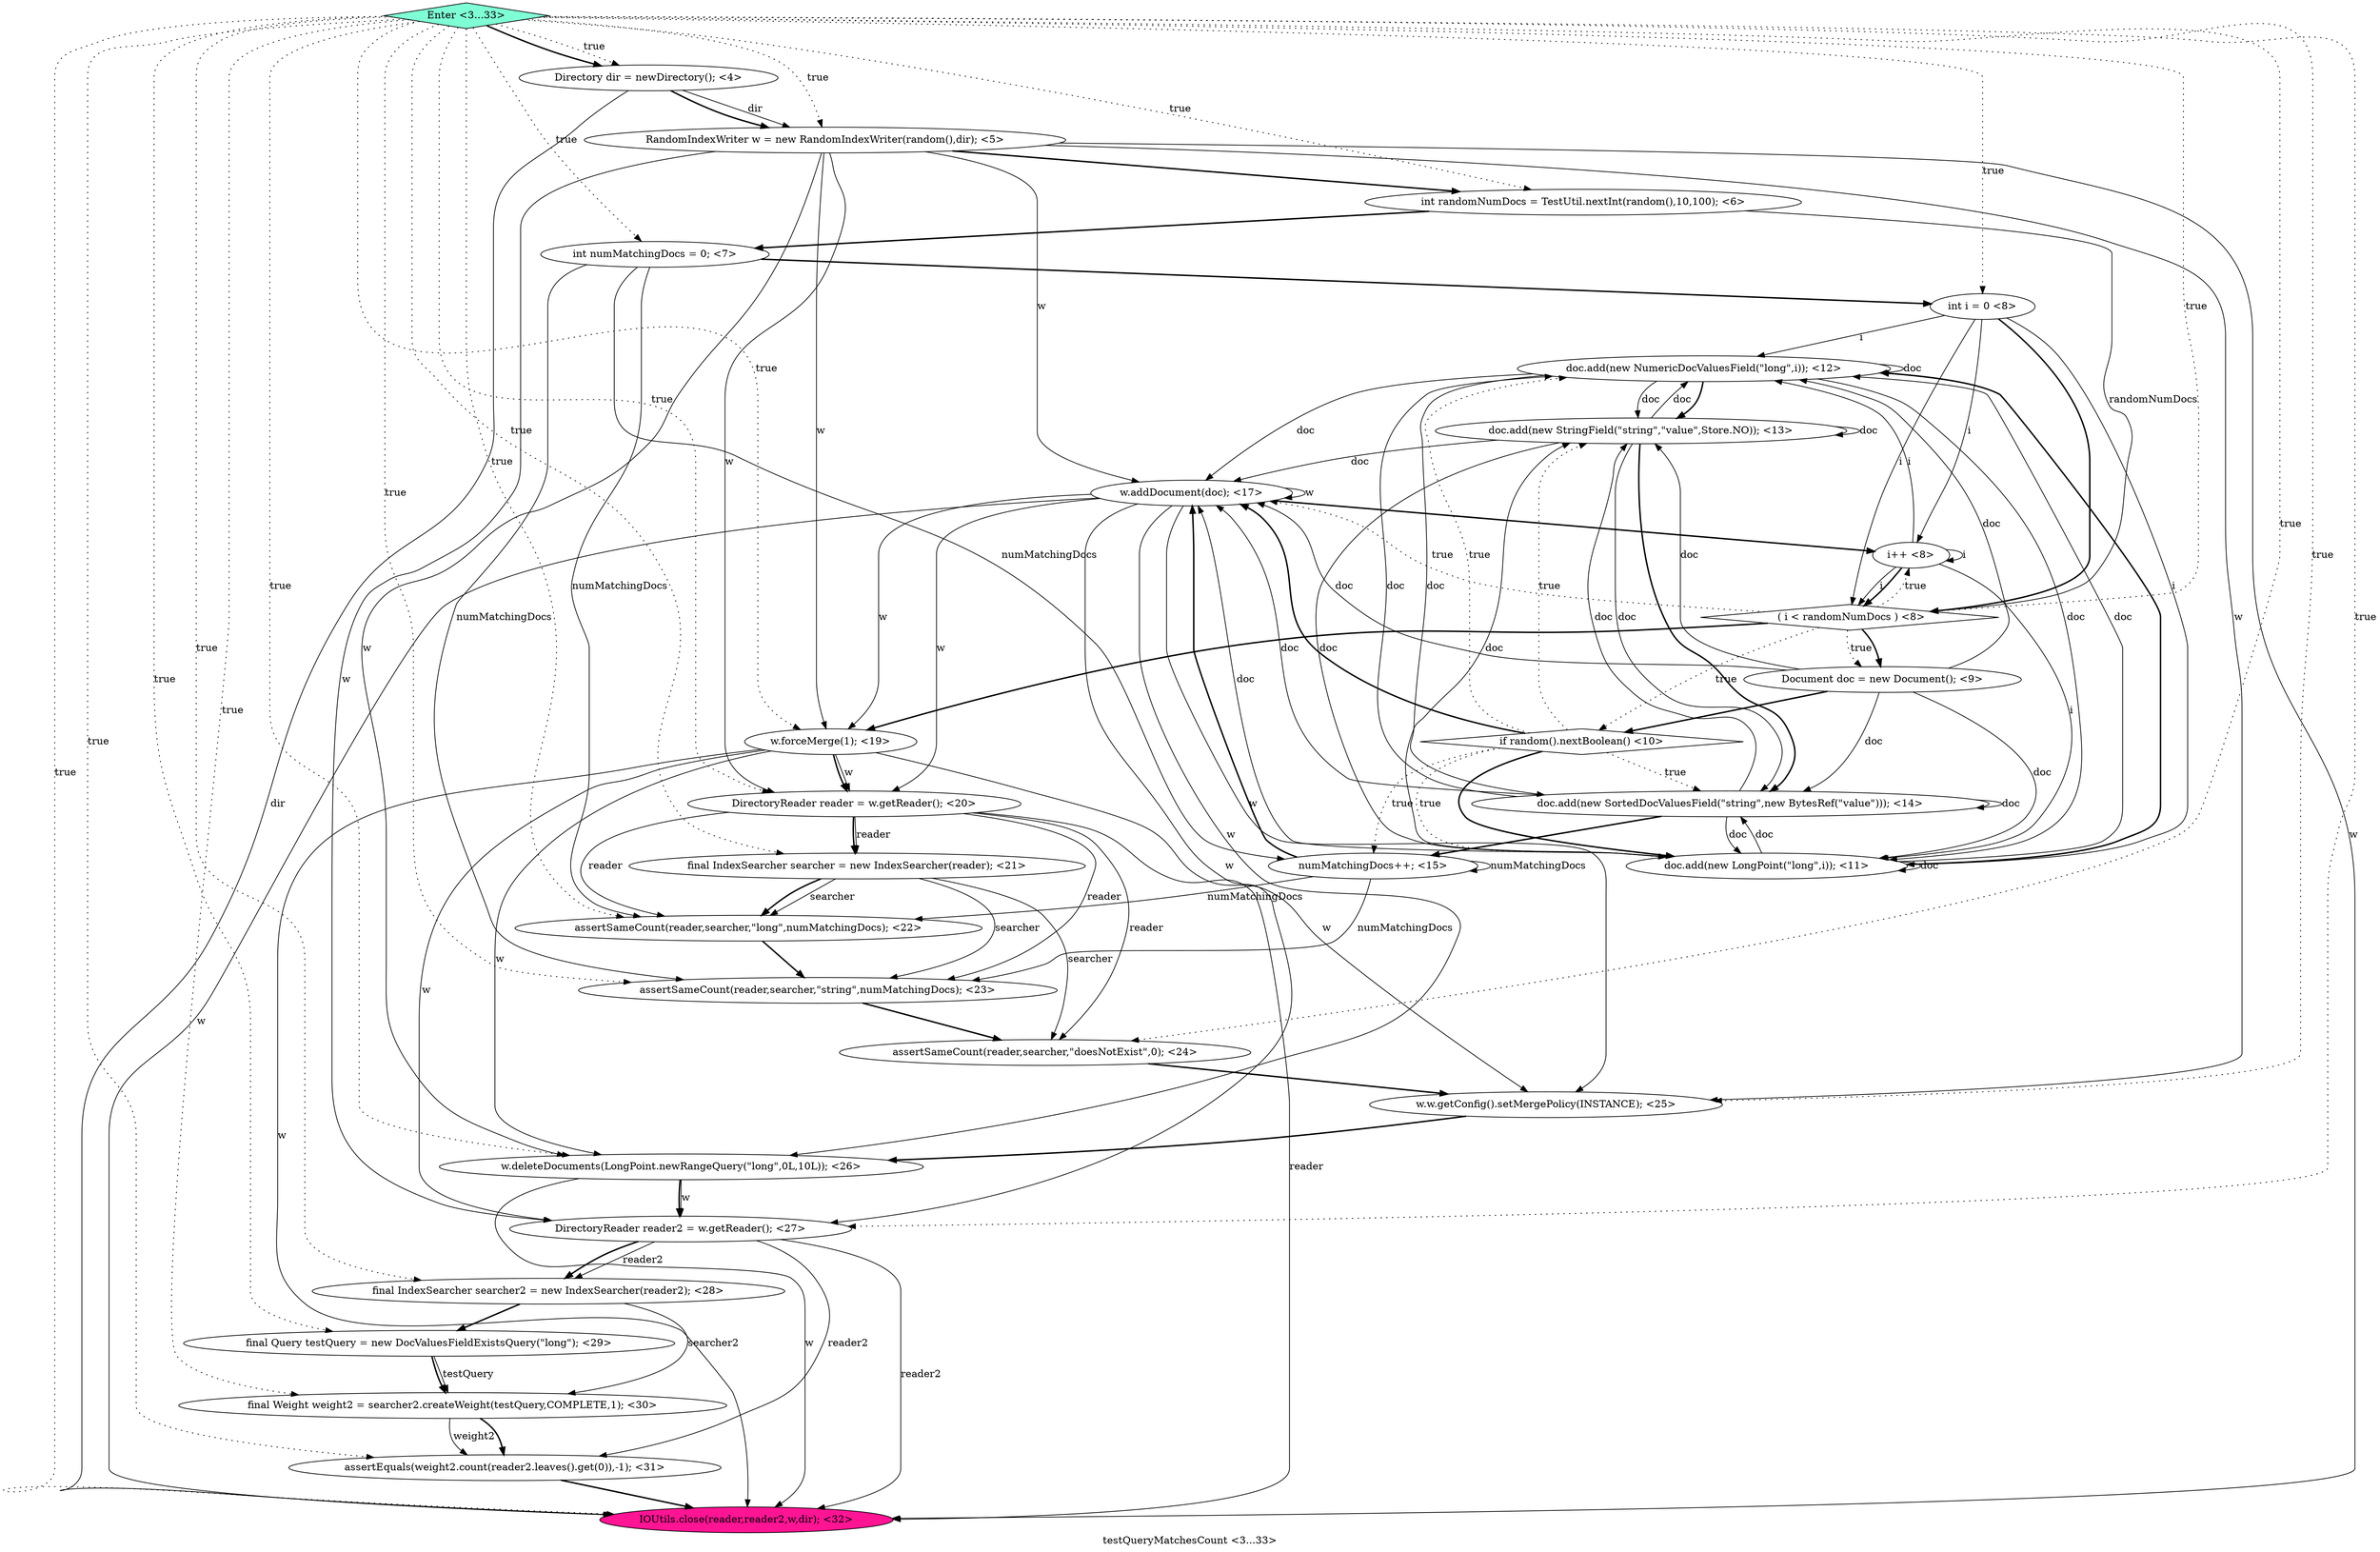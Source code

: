 digraph PDG {
label = "testQueryMatchesCount <3...33>";
0.4 [style = filled, label = "int i = 0 <8>", fillcolor = white, shape = ellipse];
0.11 [style = filled, label = "doc.add(new StringField(\"string\",\"value\",Store.NO)); <13>", fillcolor = white, shape = ellipse];
0.24 [style = filled, label = "final IndexSearcher searcher2 = new IndexSearcher(reader2); <28>", fillcolor = white, shape = ellipse];
0.22 [style = filled, label = "w.deleteDocuments(LongPoint.newRangeQuery(\"long\",0L,10L)); <26>", fillcolor = white, shape = ellipse];
0.16 [style = filled, label = "DirectoryReader reader = w.getReader(); <20>", fillcolor = white, shape = ellipse];
0.28 [style = filled, label = "IOUtils.close(reader,reader2,w,dir); <32>", fillcolor = deeppink, shape = ellipse];
0.2 [style = filled, label = "int randomNumDocs = TestUtil.nextInt(random(),10,100); <6>", fillcolor = white, shape = ellipse];
0.1 [style = filled, label = "RandomIndexWriter w = new RandomIndexWriter(random(),dir); <5>", fillcolor = white, shape = ellipse];
0.26 [style = filled, label = "final Weight weight2 = searcher2.createWeight(testQuery,COMPLETE,1); <30>", fillcolor = white, shape = ellipse];
0.27 [style = filled, label = "assertEquals(weight2.count(reader2.leaves().get(0)),-1); <31>", fillcolor = white, shape = ellipse];
0.20 [style = filled, label = "assertSameCount(reader,searcher,\"doesNotExist\",0); <24>", fillcolor = white, shape = ellipse];
0.14 [style = filled, label = "w.addDocument(doc); <17>", fillcolor = white, shape = ellipse];
0.19 [style = filled, label = "assertSameCount(reader,searcher,\"string\",numMatchingDocs); <23>", fillcolor = white, shape = ellipse];
0.10 [style = filled, label = "doc.add(new NumericDocValuesField(\"long\",i)); <12>", fillcolor = white, shape = ellipse];
0.29 [style = filled, label = "Enter <3...33>", fillcolor = aquamarine, shape = diamond];
0.23 [style = filled, label = "DirectoryReader reader2 = w.getReader(); <27>", fillcolor = white, shape = ellipse];
0.21 [style = filled, label = "w.w.getConfig().setMergePolicy(INSTANCE); <25>", fillcolor = white, shape = ellipse];
0.13 [style = filled, label = "numMatchingDocs++; <15>", fillcolor = white, shape = ellipse];
0.17 [style = filled, label = "final IndexSearcher searcher = new IndexSearcher(reader); <21>", fillcolor = white, shape = ellipse];
0.25 [style = filled, label = "final Query testQuery = new DocValuesFieldExistsQuery(\"long\"); <29>", fillcolor = white, shape = ellipse];
0.0 [style = filled, label = "Directory dir = newDirectory(); <4>", fillcolor = white, shape = ellipse];
0.7 [style = filled, label = "Document doc = new Document(); <9>", fillcolor = white, shape = ellipse];
0.18 [style = filled, label = "assertSameCount(reader,searcher,\"long\",numMatchingDocs); <22>", fillcolor = white, shape = ellipse];
0.6 [style = filled, label = "i++ <8>", fillcolor = white, shape = ellipse];
0.8 [style = filled, label = "if random().nextBoolean() <10>", fillcolor = white, shape = diamond];
0.3 [style = filled, label = "int numMatchingDocs = 0; <7>", fillcolor = white, shape = ellipse];
0.9 [style = filled, label = "doc.add(new LongPoint(\"long\",i)); <11>", fillcolor = white, shape = ellipse];
0.5 [style = filled, label = " ( i < randomNumDocs ) <8>", fillcolor = white, shape = diamond];
0.15 [style = filled, label = "w.forceMerge(1); <19>", fillcolor = white, shape = ellipse];
0.12 [style = filled, label = "doc.add(new SortedDocValuesField(\"string\",new BytesRef(\"value\"))); <14>", fillcolor = white, shape = ellipse];
0.0 -> 0.1 [style = solid, label="dir"];
0.0 -> 0.1 [style = bold, label=""];
0.0 -> 0.28 [style = solid, label="dir"];
0.1 -> 0.2 [style = bold, label=""];
0.1 -> 0.14 [style = solid, label="w"];
0.1 -> 0.15 [style = solid, label="w"];
0.1 -> 0.16 [style = solid, label="w"];
0.1 -> 0.21 [style = solid, label="w"];
0.1 -> 0.22 [style = solid, label="w"];
0.1 -> 0.23 [style = solid, label="w"];
0.1 -> 0.28 [style = solid, label="w"];
0.2 -> 0.3 [style = bold, label=""];
0.2 -> 0.5 [style = solid, label="randomNumDocs"];
0.3 -> 0.4 [style = bold, label=""];
0.3 -> 0.13 [style = solid, label="numMatchingDocs"];
0.3 -> 0.18 [style = solid, label="numMatchingDocs"];
0.3 -> 0.19 [style = solid, label="numMatchingDocs"];
0.4 -> 0.5 [style = solid, label="i"];
0.4 -> 0.5 [style = bold, label=""];
0.4 -> 0.6 [style = solid, label="i"];
0.4 -> 0.9 [style = solid, label="i"];
0.4 -> 0.10 [style = solid, label="i"];
0.5 -> 0.6 [style = dotted, label="true"];
0.5 -> 0.7 [style = dotted, label="true"];
0.5 -> 0.7 [style = bold, label=""];
0.5 -> 0.8 [style = dotted, label="true"];
0.5 -> 0.14 [style = dotted, label="true"];
0.5 -> 0.15 [style = bold, label=""];
0.6 -> 0.5 [style = solid, label="i"];
0.6 -> 0.5 [style = bold, label=""];
0.6 -> 0.6 [style = solid, label="i"];
0.6 -> 0.9 [style = solid, label="i"];
0.6 -> 0.10 [style = solid, label="i"];
0.7 -> 0.8 [style = bold, label=""];
0.7 -> 0.9 [style = solid, label="doc"];
0.7 -> 0.10 [style = solid, label="doc"];
0.7 -> 0.11 [style = solid, label="doc"];
0.7 -> 0.12 [style = solid, label="doc"];
0.7 -> 0.14 [style = solid, label="doc"];
0.8 -> 0.9 [style = dotted, label="true"];
0.8 -> 0.9 [style = bold, label=""];
0.8 -> 0.10 [style = dotted, label="true"];
0.8 -> 0.11 [style = dotted, label="true"];
0.8 -> 0.12 [style = dotted, label="true"];
0.8 -> 0.13 [style = dotted, label="true"];
0.8 -> 0.14 [style = bold, label=""];
0.9 -> 0.9 [style = solid, label="doc"];
0.9 -> 0.10 [style = solid, label="doc"];
0.9 -> 0.10 [style = bold, label=""];
0.9 -> 0.11 [style = solid, label="doc"];
0.9 -> 0.12 [style = solid, label="doc"];
0.9 -> 0.14 [style = solid, label="doc"];
0.10 -> 0.9 [style = solid, label="doc"];
0.10 -> 0.10 [style = solid, label="doc"];
0.10 -> 0.11 [style = solid, label="doc"];
0.10 -> 0.11 [style = bold, label=""];
0.10 -> 0.12 [style = solid, label="doc"];
0.10 -> 0.14 [style = solid, label="doc"];
0.11 -> 0.9 [style = solid, label="doc"];
0.11 -> 0.10 [style = solid, label="doc"];
0.11 -> 0.11 [style = solid, label="doc"];
0.11 -> 0.12 [style = solid, label="doc"];
0.11 -> 0.12 [style = bold, label=""];
0.11 -> 0.14 [style = solid, label="doc"];
0.12 -> 0.9 [style = solid, label="doc"];
0.12 -> 0.10 [style = solid, label="doc"];
0.12 -> 0.11 [style = solid, label="doc"];
0.12 -> 0.12 [style = solid, label="doc"];
0.12 -> 0.13 [style = bold, label=""];
0.12 -> 0.14 [style = solid, label="doc"];
0.13 -> 0.13 [style = solid, label="numMatchingDocs"];
0.13 -> 0.14 [style = bold, label=""];
0.13 -> 0.18 [style = solid, label="numMatchingDocs"];
0.13 -> 0.19 [style = solid, label="numMatchingDocs"];
0.14 -> 0.6 [style = bold, label=""];
0.14 -> 0.14 [style = solid, label="w"];
0.14 -> 0.15 [style = solid, label="w"];
0.14 -> 0.16 [style = solid, label="w"];
0.14 -> 0.21 [style = solid, label="w"];
0.14 -> 0.22 [style = solid, label="w"];
0.14 -> 0.23 [style = solid, label="w"];
0.14 -> 0.28 [style = solid, label="w"];
0.15 -> 0.16 [style = solid, label="w"];
0.15 -> 0.16 [style = bold, label=""];
0.15 -> 0.21 [style = solid, label="w"];
0.15 -> 0.22 [style = solid, label="w"];
0.15 -> 0.23 [style = solid, label="w"];
0.15 -> 0.28 [style = solid, label="w"];
0.16 -> 0.17 [style = solid, label="reader"];
0.16 -> 0.17 [style = bold, label=""];
0.16 -> 0.18 [style = solid, label="reader"];
0.16 -> 0.19 [style = solid, label="reader"];
0.16 -> 0.20 [style = solid, label="reader"];
0.16 -> 0.28 [style = solid, label="reader"];
0.17 -> 0.18 [style = solid, label="searcher"];
0.17 -> 0.18 [style = bold, label=""];
0.17 -> 0.19 [style = solid, label="searcher"];
0.17 -> 0.20 [style = solid, label="searcher"];
0.18 -> 0.19 [style = bold, label=""];
0.19 -> 0.20 [style = bold, label=""];
0.20 -> 0.21 [style = bold, label=""];
0.21 -> 0.22 [style = bold, label=""];
0.22 -> 0.23 [style = solid, label="w"];
0.22 -> 0.23 [style = bold, label=""];
0.22 -> 0.28 [style = solid, label="w"];
0.23 -> 0.24 [style = solid, label="reader2"];
0.23 -> 0.24 [style = bold, label=""];
0.23 -> 0.27 [style = solid, label="reader2"];
0.23 -> 0.28 [style = solid, label="reader2"];
0.24 -> 0.25 [style = bold, label=""];
0.24 -> 0.26 [style = solid, label="searcher2"];
0.25 -> 0.26 [style = solid, label="testQuery"];
0.25 -> 0.26 [style = bold, label=""];
0.26 -> 0.27 [style = solid, label="weight2"];
0.26 -> 0.27 [style = bold, label=""];
0.27 -> 0.28 [style = bold, label=""];
0.29 -> 0.0 [style = dotted, label="true"];
0.29 -> 0.0 [style = bold, label=""];
0.29 -> 0.1 [style = dotted, label="true"];
0.29 -> 0.2 [style = dotted, label="true"];
0.29 -> 0.3 [style = dotted, label="true"];
0.29 -> 0.4 [style = dotted, label="true"];
0.29 -> 0.5 [style = dotted, label="true"];
0.29 -> 0.15 [style = dotted, label="true"];
0.29 -> 0.16 [style = dotted, label="true"];
0.29 -> 0.17 [style = dotted, label="true"];
0.29 -> 0.18 [style = dotted, label="true"];
0.29 -> 0.19 [style = dotted, label="true"];
0.29 -> 0.20 [style = dotted, label="true"];
0.29 -> 0.21 [style = dotted, label="true"];
0.29 -> 0.22 [style = dotted, label="true"];
0.29 -> 0.23 [style = dotted, label="true"];
0.29 -> 0.24 [style = dotted, label="true"];
0.29 -> 0.25 [style = dotted, label="true"];
0.29 -> 0.26 [style = dotted, label="true"];
0.29 -> 0.27 [style = dotted, label="true"];
0.29 -> 0.28 [style = dotted, label="true"];
}
